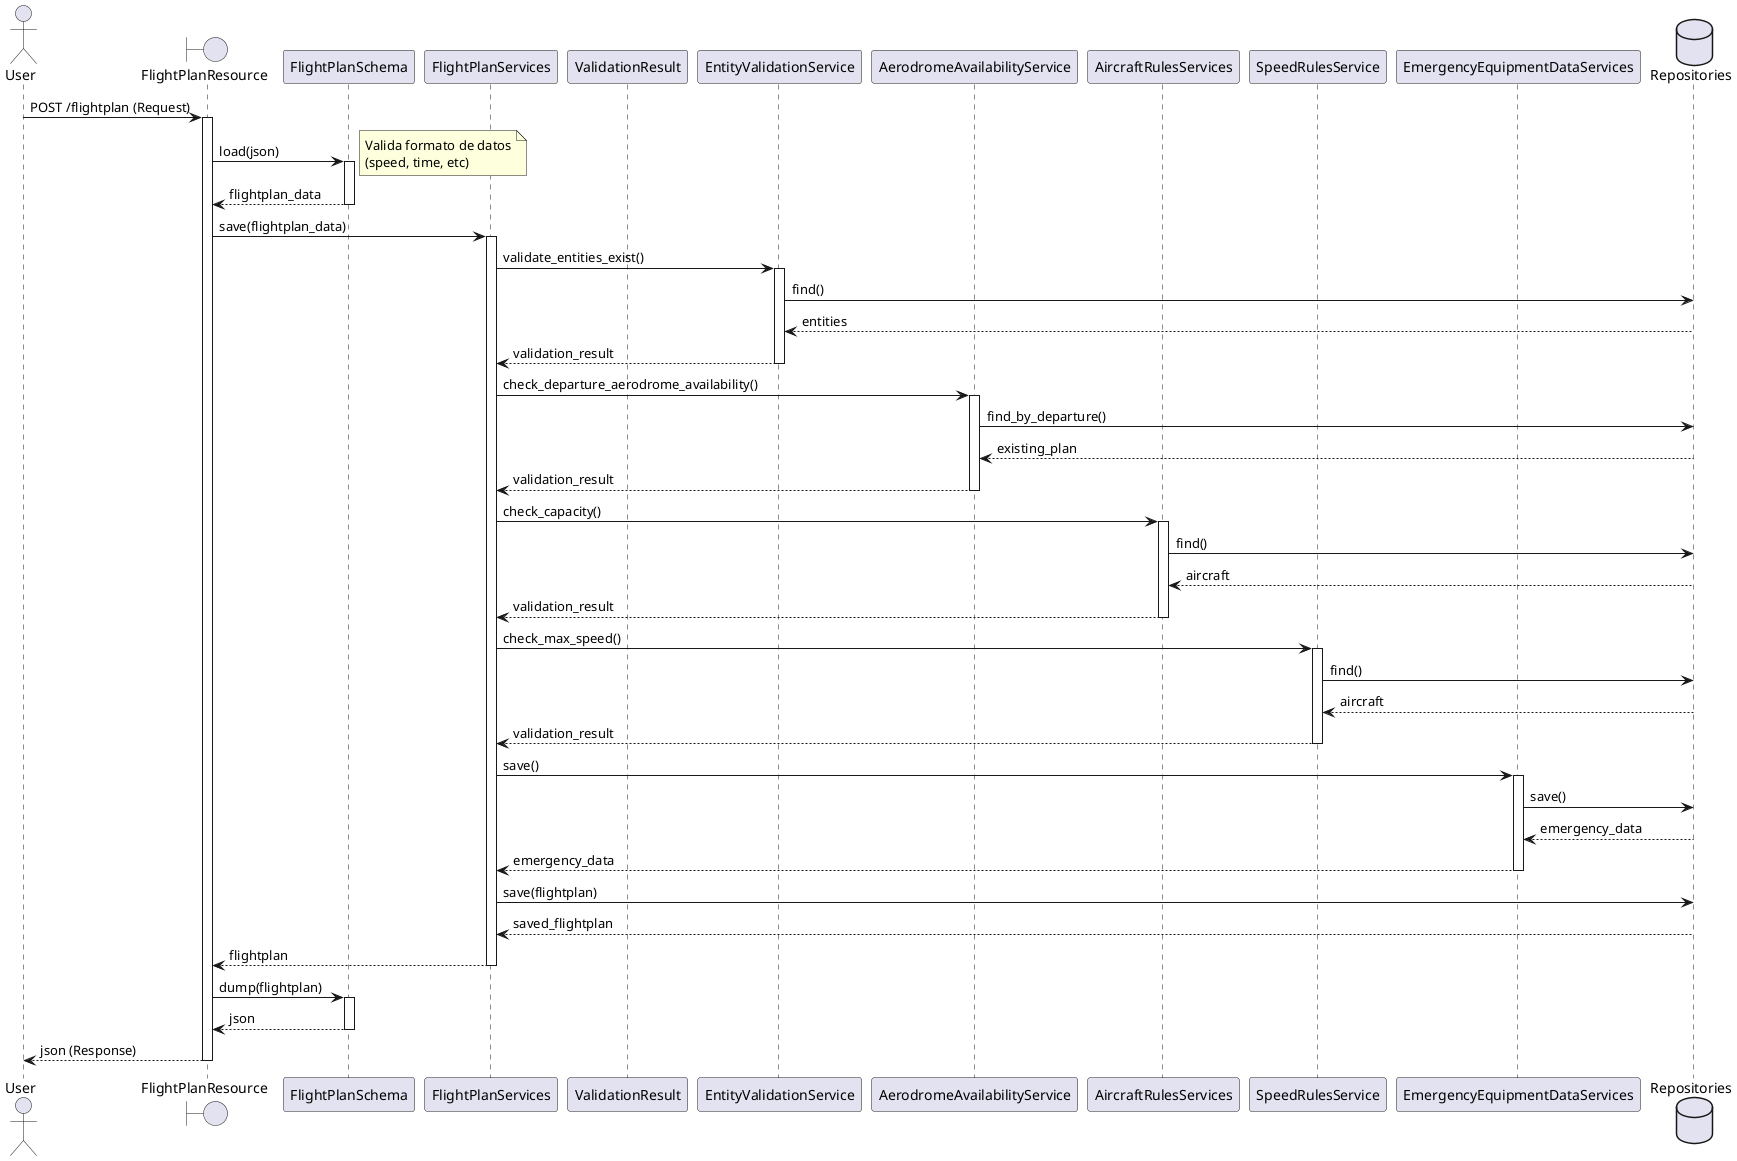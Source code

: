 @startuml secuencia

actor User
boundary FlightPlanResource
participant FlightPlanSchema
participant FlightPlanServices
participant ValidationResult
participant EntityValidationService
participant AerodromeAvailabilityService
participant AircraftRulesServices
participant SpeedRulesService
participant EmergencyEquipmentDataServices
database Repositories

User -> FlightPlanResource: POST /flightplan (Request)
activate FlightPlanResource

FlightPlanResource -> FlightPlanSchema: load(json)
activate FlightPlanSchema
note right: Valida formato de datos\n(speed, time, etc)
FlightPlanResource <-- FlightPlanSchema: flightplan_data
deactivate FlightPlanSchema

FlightPlanResource -> FlightPlanServices: save(flightplan_data)
activate FlightPlanServices

' Validaciones
FlightPlanServices -> EntityValidationService: validate_entities_exist()
activate EntityValidationService
EntityValidationService -> Repositories: find()
EntityValidationService <-- Repositories: entities
FlightPlanServices <-- EntityValidationService: validation_result
deactivate EntityValidationService

FlightPlanServices -> AerodromeAvailabilityService: check_departure_aerodrome_availability()
activate AerodromeAvailabilityService
AerodromeAvailabilityService -> Repositories: find_by_departure()
AerodromeAvailabilityService <-- Repositories: existing_plan
FlightPlanServices <-- AerodromeAvailabilityService: validation_result
deactivate AerodromeAvailabilityService

FlightPlanServices -> AircraftRulesServices: check_capacity()
activate AircraftRulesServices
AircraftRulesServices -> Repositories: find()
AircraftRulesServices <-- Repositories: aircraft
FlightPlanServices <-- AircraftRulesServices: validation_result
deactivate AircraftRulesServices

FlightPlanServices -> SpeedRulesService: check_max_speed()
activate SpeedRulesService
SpeedRulesService -> Repositories: find()
SpeedRulesService <-- Repositories: aircraft
FlightPlanServices <-- SpeedRulesService: validation_result
deactivate SpeedRulesService

' Creación de entidades relacionadas
FlightPlanServices -> EmergencyEquipmentDataServices: save()
activate EmergencyEquipmentDataServices
EmergencyEquipmentDataServices -> Repositories: save()
EmergencyEquipmentDataServices <-- Repositories: emergency_data
FlightPlanServices <-- EmergencyEquipmentDataServices: emergency_data
deactivate EmergencyEquipmentDataServices

' Guardado final
FlightPlanServices -> Repositories: save(flightplan)
FlightPlanServices <-- Repositories: saved_flightplan

FlightPlanResource <-- FlightPlanServices: flightplan
deactivate FlightPlanServices

FlightPlanResource -> FlightPlanSchema: dump(flightplan)
activate FlightPlanSchema
FlightPlanResource <-- FlightPlanSchema: json
deactivate FlightPlanSchema

User <-- FlightPlanResource: json (Response)
deactivate FlightPlanResource

@enduml